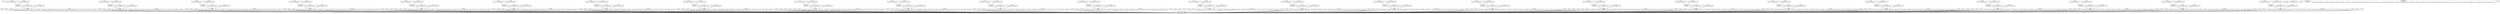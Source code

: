 digraph graphname {
n25870 [shape=box,label="(25870)"];
n25869 [shape=box,label="(25869)\nthis<85191>"];
n25868 [shape=box,label="(25868)"];
n25868 -> n25869;
n25867 [shape=box,label="(25867)"];
n25867 -> n25869;
n25866 [shape=box,label="(25866)"];
n25866 -> n25869;
n25865 [shape=box,label="(25865)\nthis<85174>, tmp<85173>, tmp<85172>, this<22747>, tmp<84866>"];
n25865 -> n25869;
n25864 [shape=box,label="(25864)\ntmp<85177>"];
n25864 -> n25865;
n25863 [shape=box,label="(25863)\ntmp<85178>, tmp<84867>"];
n25863 -> n25864;
n25862 [shape=box,label="(25862)\ntmp<85176>, tmp<84867>"];
n25862 -> n25864;
n25861 [shape=box,label="(25861)\ntmp<85175>, tmp<84869>"];
n25861 -> n25865;
n25860 [shape=box,label="(25860)\ntmp<85171>, tmp<84867>"];
n25860 -> n25865;
n25859 [shape=box,label="(25859)\ntmp<85170>, this<85169>, this<85168>, Value<85167>, tmp<85166>, tmp<84868>, this<22747>, this<22747>, Value<22890>, tmp<84865>"];
n25859 -> n25869;
n25858 [shape=box,label="(25858)"];
n25858 -> n25869;
n25857 [shape=box,label="(25857)"];
n25857 -> n25869;
n25856 [shape=box,label="(25856)"];
n25856 -> n25869;
n25855 [shape=box,label="(25855)\nthis<85165>, tmp<85164>, this<22747>"];
n25855 -> n25869;
n25854 [shape=box,label="(25854)\ntmp<85181>"];
n25854 -> n25855;
n25853 [shape=box,label="(25853)\ntmp<85182>, tmp<84862>"];
n25853 -> n25854;
n25852 [shape=box,label="(25852)\ntmp<85180>, tmp<84862>"];
n25852 -> n25854;
n25851 [shape=box,label="(25851)\ntmp<85179>, tmp<84864>"];
n25851 -> n25855;
n25850 [shape=box,label="(25850)\ntmp<85163>, tmp<84862>"];
n25850 -> n25855;
n25849 [shape=box,label="(25849)\ntmp<85162>, this<85161>, this<85160>, Value<85159>, tmp<85158>, tmp<84863>, this<22747>, this<22747>, Value<22889>, tmp<84861>"];
n25849 -> n25869;
n25848 [shape=box,label="(25848)"];
n25848 -> n25869;
n25847 [shape=box,label="(25847)"];
n25847 -> n25869;
n25846 [shape=box,label="(25846)"];
n25846 -> n25869;
n25845 [shape=box,label="(25845)\nthis<85157>, tmp<85156>, tmp<85155>, this<22747>, tmp<84857>"];
n25845 -> n25869;
n25844 [shape=box,label="(25844)\ntmp<85185>"];
n25844 -> n25845;
n25843 [shape=box,label="(25843)\ntmp<85186>, tmp<84858>"];
n25843 -> n25844;
n25842 [shape=box,label="(25842)\ntmp<85184>, tmp<84858>"];
n25842 -> n25844;
n25841 [shape=box,label="(25841)\ntmp<85183>, tmp<84860>"];
n25841 -> n25845;
n25840 [shape=box,label="(25840)\ntmp<85154>, tmp<84858>"];
n25840 -> n25845;
n25839 [shape=box,label="(25839)\ntmp<85153>, this<85152>, this<85151>, Value<85150>, tmp<85149>, tmp<84859>, this<22747>, this<22747>, Value<22888>, tmp<84856>"];
n25839 -> n25869;
n25838 [shape=box,label="(25838)"];
n25838 -> n25869;
n25837 [shape=box,label="(25837)"];
n25837 -> n25869;
n25836 [shape=box,label="(25836)"];
n25836 -> n25869;
n25835 [shape=box,label="(25835)\nthis<85148>, tmp<85147>, tmp<85146>, this<22747>, tmp<84852>"];
n25835 -> n25869;
n25834 [shape=box,label="(25834)\ntmp<85189>"];
n25834 -> n25835;
n25833 [shape=box,label="(25833)\ntmp<85190>, tmp<84853>"];
n25833 -> n25834;
n25832 [shape=box,label="(25832)\ntmp<85188>, tmp<84853>"];
n25832 -> n25834;
n25831 [shape=box,label="(25831)\ntmp<85187>, tmp<84855>"];
n25831 -> n25835;
n25830 [shape=box,label="(25830)\ntmp<85145>, tmp<84853>"];
n25830 -> n25835;
n25829 [shape=box,label="(25829)\ntmp<85144>, this<85143>, this<85142>, Value<85141>, tmp<85140>, tmp<84854>, this<22747>, this<22747>, Value<22887>, tmp<84851>"];
n25829 -> n25869;
n25828 [shape=box,label="(25828)"];
n25828 -> n25869;
n25827 [shape=box,label="(25827)"];
n25827 -> n25869;
n25826 [shape=box,label="(25826)"];
n25826 -> n25869;
n25825 [shape=box,label="(25825)"];
n25825 -> n25869;
n25824 [shape=box,label="(25824)"];
n25824 -> n25869;
n25823 [shape=box,label="(25823)"];
n25823 -> n25869;
n25822 [shape=box,label="(25822)\nthis<85123>, tmp<85122>, tmp<85121>, this<22747>, tmp<84847>"];
n25822 -> n25869;
n25821 [shape=box,label="(25821)\ntmp<85126>"];
n25821 -> n25822;
n25820 [shape=box,label="(25820)\ntmp<85127>, tmp<84848>"];
n25820 -> n25821;
n25819 [shape=box,label="(25819)\ntmp<85125>, tmp<84848>"];
n25819 -> n25821;
n25818 [shape=box,label="(25818)\ntmp<85124>, tmp<84850>"];
n25818 -> n25822;
n25817 [shape=box,label="(25817)\ntmp<85120>, tmp<84848>"];
n25817 -> n25822;
n25816 [shape=box,label="(25816)\ntmp<85119>, this<85118>, this<85117>, Value<85116>, tmp<85115>, tmp<84849>, this<22747>, this<22747>, Value<22886>, tmp<84846>"];
n25816 -> n25869;
n25815 [shape=box,label="(25815)"];
n25815 -> n25869;
n25814 [shape=box,label="(25814)"];
n25814 -> n25869;
n25813 [shape=box,label="(25813)"];
n25813 -> n25869;
n25812 [shape=box,label="(25812)\nthis<85114>, tmp<85113>, this<22747>"];
n25812 -> n25869;
n25811 [shape=box,label="(25811)\ntmp<85130>"];
n25811 -> n25812;
n25810 [shape=box,label="(25810)\ntmp<85131>, tmp<84843>"];
n25810 -> n25811;
n25809 [shape=box,label="(25809)\ntmp<85129>, tmp<84843>"];
n25809 -> n25811;
n25808 [shape=box,label="(25808)\ntmp<85128>, tmp<84845>"];
n25808 -> n25812;
n25807 [shape=box,label="(25807)\ntmp<85112>, tmp<84843>"];
n25807 -> n25812;
n25806 [shape=box,label="(25806)\ntmp<85111>, this<85110>, this<85109>, Value<85108>, tmp<85107>, tmp<84844>, this<22747>, this<22747>, Value<22885>, tmp<84842>"];
n25806 -> n25869;
n25805 [shape=box,label="(25805)"];
n25805 -> n25869;
n25804 [shape=box,label="(25804)"];
n25804 -> n25869;
n25803 [shape=box,label="(25803)"];
n25803 -> n25869;
n25802 [shape=box,label="(25802)\nthis<85106>, tmp<85105>, tmp<85104>, this<22747>, tmp<84838>"];
n25802 -> n25869;
n25801 [shape=box,label="(25801)\ntmp<85134>"];
n25801 -> n25802;
n25800 [shape=box,label="(25800)\ntmp<85135>, tmp<84839>"];
n25800 -> n25801;
n25799 [shape=box,label="(25799)\ntmp<85133>, tmp<84839>"];
n25799 -> n25801;
n25798 [shape=box,label="(25798)\ntmp<85132>, tmp<84841>"];
n25798 -> n25802;
n25797 [shape=box,label="(25797)\ntmp<85103>, tmp<84839>"];
n25797 -> n25802;
n25796 [shape=box,label="(25796)\ntmp<85102>, this<85101>, this<85100>, Value<85099>, tmp<85098>, tmp<84840>, this<22747>, this<22747>, Value<22884>, tmp<84837>"];
n25796 -> n25869;
n25795 [shape=box,label="(25795)"];
n25795 -> n25869;
n25794 [shape=box,label="(25794)"];
n25794 -> n25869;
n25793 [shape=box,label="(25793)"];
n25793 -> n25869;
n25792 [shape=box,label="(25792)\nthis<85097>, tmp<85096>, tmp<85095>, this<22747>, tmp<84833>"];
n25792 -> n25869;
n25791 [shape=box,label="(25791)\ntmp<85138>"];
n25791 -> n25792;
n25790 [shape=box,label="(25790)\ntmp<85139>, tmp<84834>"];
n25790 -> n25791;
n25789 [shape=box,label="(25789)\ntmp<85137>, tmp<84834>"];
n25789 -> n25791;
n25788 [shape=box,label="(25788)\ntmp<85136>, tmp<84836>"];
n25788 -> n25792;
n25787 [shape=box,label="(25787)\ntmp<85094>, tmp<84834>"];
n25787 -> n25792;
n25786 [shape=box,label="(25786)\ntmp<85093>, this<85092>, this<85091>, Value<85090>, tmp<85089>, tmp<84835>, this<22747>, this<22747>, Value<22883>, tmp<84832>"];
n25786 -> n25869;
n25785 [shape=box,label="(25785)"];
n25785 -> n25869;
n25784 [shape=box,label="(25784)"];
n25784 -> n25869;
n25783 [shape=box,label="(25783)"];
n25783 -> n25869;
n25782 [shape=box,label="(25782)"];
n25782 -> n25869;
n25781 [shape=box,label="(25781)"];
n25781 -> n25869;
n25780 [shape=box,label="(25780)"];
n25780 -> n25869;
n25779 [shape=box,label="(25779)\nthis<85072>, tmp<85071>, tmp<85070>, this<22747>, tmp<84828>"];
n25779 -> n25869;
n25778 [shape=box,label="(25778)\ntmp<85075>"];
n25778 -> n25779;
n25777 [shape=box,label="(25777)\ntmp<85076>, tmp<84829>"];
n25777 -> n25778;
n25776 [shape=box,label="(25776)\ntmp<85074>, tmp<84829>"];
n25776 -> n25778;
n25775 [shape=box,label="(25775)\ntmp<85073>, tmp<84831>"];
n25775 -> n25779;
n25774 [shape=box,label="(25774)\ntmp<85069>, tmp<84829>"];
n25774 -> n25779;
n25773 [shape=box,label="(25773)\ntmp<85068>, this<85067>, this<85066>, Value<85065>, tmp<85064>, tmp<84830>, this<22747>, this<22747>, Value<22882>, tmp<84827>"];
n25773 -> n25869;
n25772 [shape=box,label="(25772)"];
n25772 -> n25869;
n25771 [shape=box,label="(25771)"];
n25771 -> n25869;
n25770 [shape=box,label="(25770)"];
n25770 -> n25869;
n25769 [shape=box,label="(25769)\nthis<85063>, tmp<85062>, this<22747>"];
n25769 -> n25869;
n25768 [shape=box,label="(25768)\ntmp<85079>"];
n25768 -> n25769;
n25767 [shape=box,label="(25767)\ntmp<85080>, tmp<84824>"];
n25767 -> n25768;
n25766 [shape=box,label="(25766)\ntmp<85078>, tmp<84824>"];
n25766 -> n25768;
n25765 [shape=box,label="(25765)\ntmp<85077>, tmp<84826>"];
n25765 -> n25769;
n25764 [shape=box,label="(25764)\ntmp<85061>, tmp<84824>"];
n25764 -> n25769;
n25763 [shape=box,label="(25763)\ntmp<85060>, this<85059>, this<85058>, Value<85057>, tmp<85056>, tmp<84825>, this<22747>, this<22747>, Value<22881>, tmp<84823>"];
n25763 -> n25869;
n25762 [shape=box,label="(25762)"];
n25762 -> n25869;
n25761 [shape=box,label="(25761)"];
n25761 -> n25869;
n25760 [shape=box,label="(25760)"];
n25760 -> n25869;
n25759 [shape=box,label="(25759)\nthis<85055>, tmp<85054>, tmp<85053>, this<22747>, tmp<84819>"];
n25759 -> n25869;
n25758 [shape=box,label="(25758)\ntmp<85083>"];
n25758 -> n25759;
n25757 [shape=box,label="(25757)\ntmp<85084>, tmp<84820>"];
n25757 -> n25758;
n25756 [shape=box,label="(25756)\ntmp<85082>, tmp<84820>"];
n25756 -> n25758;
n25755 [shape=box,label="(25755)\ntmp<85081>, tmp<84822>"];
n25755 -> n25759;
n25754 [shape=box,label="(25754)\ntmp<85052>, tmp<84820>"];
n25754 -> n25759;
n25753 [shape=box,label="(25753)\ntmp<85051>, this<85050>, this<85049>, Value<85048>, tmp<85047>, tmp<84821>, this<22747>, this<22747>, Value<22880>, tmp<84818>"];
n25753 -> n25869;
n25752 [shape=box,label="(25752)"];
n25752 -> n25869;
n25751 [shape=box,label="(25751)"];
n25751 -> n25869;
n25750 [shape=box,label="(25750)"];
n25750 -> n25869;
n25749 [shape=box,label="(25749)\nthis<85046>, tmp<85045>, tmp<85044>, this<22747>, tmp<84814>"];
n25749 -> n25869;
n25748 [shape=box,label="(25748)\ntmp<85087>"];
n25748 -> n25749;
n25747 [shape=box,label="(25747)\ntmp<85088>, tmp<84815>"];
n25747 -> n25748;
n25746 [shape=box,label="(25746)\ntmp<85086>, tmp<84815>"];
n25746 -> n25748;
n25745 [shape=box,label="(25745)\ntmp<85085>, tmp<84817>"];
n25745 -> n25749;
n25744 [shape=box,label="(25744)\ntmp<85043>, tmp<84815>"];
n25744 -> n25749;
n25743 [shape=box,label="(25743)\ntmp<85042>, this<85041>, this<85040>, Value<85039>, tmp<85038>, tmp<84816>, this<22747>, this<22747>, Value<22879>, tmp<84813>"];
n25743 -> n25869;
n25742 [shape=box,label="(25742)"];
n25742 -> n25869;
n25741 [shape=box,label="(25741)"];
n25741 -> n25869;
n25740 [shape=box,label="(25740)"];
n25740 -> n25869;
n25739 [shape=box,label="(25739)"];
n25739 -> n25869;
n25738 [shape=box,label="(25738)"];
n25738 -> n25869;
n25737 [shape=box,label="(25737)"];
n25737 -> n25869;
n25736 [shape=box,label="(25736)\nthis<85021>, tmp<85020>, tmp<85019>, this<22747>, tmp<84809>"];
n25736 -> n25869;
n25735 [shape=box,label="(25735)\ntmp<85024>"];
n25735 -> n25736;
n25734 [shape=box,label="(25734)\ntmp<85025>, tmp<84810>"];
n25734 -> n25735;
n25733 [shape=box,label="(25733)\ntmp<85023>, tmp<84810>"];
n25733 -> n25735;
n25732 [shape=box,label="(25732)\ntmp<85022>, tmp<84812>"];
n25732 -> n25736;
n25731 [shape=box,label="(25731)\ntmp<85018>, tmp<84810>"];
n25731 -> n25736;
n25730 [shape=box,label="(25730)\ntmp<85017>, this<85016>, this<85015>, Value<85014>, tmp<85013>, tmp<84811>, this<22747>, this<22747>, Value<22878>, tmp<84808>"];
n25730 -> n25869;
n25729 [shape=box,label="(25729)"];
n25729 -> n25869;
n25728 [shape=box,label="(25728)"];
n25728 -> n25869;
n25727 [shape=box,label="(25727)"];
n25727 -> n25869;
n25726 [shape=box,label="(25726)\nthis<85012>, tmp<85011>, this<22747>"];
n25726 -> n25869;
n25725 [shape=box,label="(25725)\ntmp<85028>"];
n25725 -> n25726;
n25724 [shape=box,label="(25724)\ntmp<85029>, tmp<84805>"];
n25724 -> n25725;
n25723 [shape=box,label="(25723)\ntmp<85027>, tmp<84805>"];
n25723 -> n25725;
n25722 [shape=box,label="(25722)\ntmp<85026>, tmp<84807>"];
n25722 -> n25726;
n25721 [shape=box,label="(25721)\ntmp<85010>, tmp<84805>"];
n25721 -> n25726;
n25720 [shape=box,label="(25720)\ntmp<85009>, this<85008>, this<85007>, Value<85006>, tmp<85005>, tmp<84806>, this<22747>, this<22747>, Value<22877>, tmp<84804>"];
n25720 -> n25869;
n25719 [shape=box,label="(25719)"];
n25719 -> n25869;
n25718 [shape=box,label="(25718)"];
n25718 -> n25869;
n25717 [shape=box,label="(25717)"];
n25717 -> n25869;
n25716 [shape=box,label="(25716)\nthis<85004>, tmp<85003>, tmp<85002>, this<22747>, tmp<84800>"];
n25716 -> n25869;
n25715 [shape=box,label="(25715)\ntmp<85032>"];
n25715 -> n25716;
n25714 [shape=box,label="(25714)\ntmp<85033>, tmp<84801>"];
n25714 -> n25715;
n25713 [shape=box,label="(25713)\ntmp<85031>, tmp<84801>"];
n25713 -> n25715;
n25712 [shape=box,label="(25712)\ntmp<85030>, tmp<84803>"];
n25712 -> n25716;
n25711 [shape=box,label="(25711)\ntmp<85001>, tmp<84801>"];
n25711 -> n25716;
n25710 [shape=box,label="(25710)\ntmp<85000>, this<84999>, this<84998>, Value<84997>, tmp<84996>, tmp<84802>, this<22747>, this<22747>, Value<22876>, tmp<84799>"];
n25710 -> n25869;
n25709 [shape=box,label="(25709)"];
n25709 -> n25869;
n25708 [shape=box,label="(25708)"];
n25708 -> n25869;
n25707 [shape=box,label="(25707)"];
n25707 -> n25869;
n25706 [shape=box,label="(25706)\nthis<84995>, tmp<84994>, tmp<84993>, this<22747>, tmp<84795>"];
n25706 -> n25869;
n25705 [shape=box,label="(25705)\ntmp<85036>"];
n25705 -> n25706;
n25704 [shape=box,label="(25704)\ntmp<85037>, tmp<84796>"];
n25704 -> n25705;
n25703 [shape=box,label="(25703)\ntmp<85035>, tmp<84796>"];
n25703 -> n25705;
n25702 [shape=box,label="(25702)\ntmp<85034>, tmp<84798>"];
n25702 -> n25706;
n25701 [shape=box,label="(25701)\ntmp<84992>, tmp<84796>"];
n25701 -> n25706;
n25700 [shape=box,label="(25700)\ntmp<84991>, this<84990>, this<84989>, Value<84988>, tmp<84987>, tmp<84797>, this<22747>, this<22747>, Value<22875>, tmp<84794>"];
n25700 -> n25869;
n25699 [shape=box,label="(25699)"];
n25699 -> n25869;
n25698 [shape=box,label="(25698)"];
n25698 -> n25869;
n25697 [shape=box,label="(25697)"];
n25697 -> n25869;
n25696 [shape=box,label="(25696)"];
n25696 -> n25869;
n25695 [shape=box,label="(25695)"];
n25695 -> n25869;
n25694 [shape=box,label="(25694)"];
n25694 -> n25869;
n25693 [shape=box,label="(25693)\nthis<84970>, tmp<84969>, tmp<84968>, this<22747>, tmp<84790>"];
n25693 -> n25869;
n25692 [shape=box,label="(25692)\ntmp<84973>"];
n25692 -> n25693;
n25691 [shape=box,label="(25691)\ntmp<84974>, tmp<84791>"];
n25691 -> n25692;
n25690 [shape=box,label="(25690)\ntmp<84972>, tmp<84791>"];
n25690 -> n25692;
n25689 [shape=box,label="(25689)\ntmp<84971>, tmp<84793>"];
n25689 -> n25693;
n25688 [shape=box,label="(25688)\ntmp<84967>, tmp<84791>"];
n25688 -> n25693;
n25687 [shape=box,label="(25687)\ntmp<84966>, this<84965>, this<84964>, Value<84963>, tmp<84962>, tmp<84792>, this<22747>, this<22747>, Value<22874>, tmp<84789>"];
n25687 -> n25869;
n25686 [shape=box,label="(25686)"];
n25686 -> n25869;
n25685 [shape=box,label="(25685)"];
n25685 -> n25869;
n25684 [shape=box,label="(25684)"];
n25684 -> n25869;
n25683 [shape=box,label="(25683)\nthis<84961>, tmp<84960>, this<22747>"];
n25683 -> n25869;
n25682 [shape=box,label="(25682)\ntmp<84977>"];
n25682 -> n25683;
n25681 [shape=box,label="(25681)\ntmp<84978>, tmp<84786>"];
n25681 -> n25682;
n25680 [shape=box,label="(25680)\ntmp<84976>, tmp<84786>"];
n25680 -> n25682;
n25679 [shape=box,label="(25679)\ntmp<84975>, tmp<84788>"];
n25679 -> n25683;
n25678 [shape=box,label="(25678)\ntmp<84959>, tmp<84786>"];
n25678 -> n25683;
n25677 [shape=box,label="(25677)\ntmp<84958>, this<84957>, this<84956>, Value<84955>, tmp<84954>, tmp<84787>, this<22747>, this<22747>, Value<22873>, tmp<84785>"];
n25677 -> n25869;
n25676 [shape=box,label="(25676)"];
n25676 -> n25869;
n25675 [shape=box,label="(25675)"];
n25675 -> n25869;
n25674 [shape=box,label="(25674)"];
n25674 -> n25869;
n25673 [shape=box,label="(25673)\nthis<84953>, tmp<84952>, tmp<84951>, this<22747>, tmp<84781>"];
n25673 -> n25869;
n25672 [shape=box,label="(25672)\ntmp<84981>"];
n25672 -> n25673;
n25671 [shape=box,label="(25671)\ntmp<84982>, tmp<84782>"];
n25671 -> n25672;
n25670 [shape=box,label="(25670)\ntmp<84980>, tmp<84782>"];
n25670 -> n25672;
n25669 [shape=box,label="(25669)\ntmp<84979>, tmp<84784>"];
n25669 -> n25673;
n25668 [shape=box,label="(25668)\ntmp<84950>, tmp<84782>"];
n25668 -> n25673;
n25667 [shape=box,label="(25667)\ntmp<84949>, this<84948>, this<84947>, Value<84946>, tmp<84945>, tmp<84783>, this<22747>, this<22747>, Value<22872>, tmp<84780>"];
n25667 -> n25869;
n25666 [shape=box,label="(25666)"];
n25666 -> n25869;
n25665 [shape=box,label="(25665)"];
n25665 -> n25869;
n25664 [shape=box,label="(25664)"];
n25664 -> n25869;
n25663 [shape=box,label="(25663)\nthis<84944>, tmp<84943>, tmp<84942>, this<22747>, tmp<84776>"];
n25663 -> n25869;
n25662 [shape=box,label="(25662)\ntmp<84985>"];
n25662 -> n25663;
n25661 [shape=box,label="(25661)\ntmp<84986>, tmp<84777>"];
n25661 -> n25662;
n25660 [shape=box,label="(25660)\ntmp<84984>, tmp<84777>"];
n25660 -> n25662;
n25659 [shape=box,label="(25659)\ntmp<84983>, tmp<84779>"];
n25659 -> n25663;
n25658 [shape=box,label="(25658)\ntmp<84941>, tmp<84777>"];
n25658 -> n25663;
n25657 [shape=box,label="(25657)\ntmp<84940>, this<84939>, this<84938>, Value<84937>, tmp<84936>, tmp<84778>, this<22747>, this<22747>, Value<22871>, tmp<84775>"];
n25657 -> n25869;
n25656 [shape=box,label="(25656)"];
n25656 -> n25869;
n25655 [shape=box,label="(25655)"];
n25655 -> n25869;
n25654 [shape=box,label="(25654)"];
n25654 -> n25869;
n25653 [shape=box,label="(25653)"];
n25653 -> n25869;
n25652 [shape=box,label="(25652)"];
n25652 -> n25869;
n25651 [shape=box,label="(25651)"];
n25651 -> n25869;
n25650 [shape=box,label="(25650)\nthis<84919>, tmp<84918>, tmp<84917>, this<22747>, tmp<84771>"];
n25650 -> n25869;
n25649 [shape=box,label="(25649)\ntmp<84922>"];
n25649 -> n25650;
n25648 [shape=box,label="(25648)\ntmp<84923>, tmp<84772>"];
n25648 -> n25649;
n25647 [shape=box,label="(25647)\ntmp<84921>, tmp<84772>"];
n25647 -> n25649;
n25646 [shape=box,label="(25646)\ntmp<84920>, tmp<84774>"];
n25646 -> n25650;
n25645 [shape=box,label="(25645)\ntmp<84916>, tmp<84772>"];
n25645 -> n25650;
n25644 [shape=box,label="(25644)\ntmp<84915>, this<84914>, this<84913>, Value<84912>, tmp<84911>, tmp<84773>, this<22747>, this<22747>, Value<22870>, tmp<84770>"];
n25644 -> n25869;
n25643 [shape=box,label="(25643)"];
n25643 -> n25869;
n25642 [shape=box,label="(25642)"];
n25642 -> n25869;
n25641 [shape=box,label="(25641)"];
n25641 -> n25869;
n25640 [shape=box,label="(25640)\nthis<84910>, tmp<84909>, this<22747>"];
n25640 -> n25869;
n25639 [shape=box,label="(25639)\ntmp<84926>"];
n25639 -> n25640;
n25638 [shape=box,label="(25638)\ntmp<84927>, tmp<84767>"];
n25638 -> n25639;
n25637 [shape=box,label="(25637)\ntmp<84925>, tmp<84767>"];
n25637 -> n25639;
n25636 [shape=box,label="(25636)\ntmp<84924>, tmp<84769>"];
n25636 -> n25640;
n25635 [shape=box,label="(25635)\ntmp<84908>, tmp<84767>"];
n25635 -> n25640;
n25634 [shape=box,label="(25634)\ntmp<84907>, this<84906>, this<84905>, Value<84904>, tmp<84903>, tmp<84768>, this<22747>, this<22747>, Value<22869>, tmp<84766>"];
n25634 -> n25869;
n25633 [shape=box,label="(25633)"];
n25633 -> n25869;
n25632 [shape=box,label="(25632)"];
n25632 -> n25869;
n25631 [shape=box,label="(25631)"];
n25631 -> n25869;
n25630 [shape=box,label="(25630)\nthis<84902>, tmp<84901>, tmp<84900>, this<22747>, tmp<84762>"];
n25630 -> n25869;
n25629 [shape=box,label="(25629)\ntmp<84930>"];
n25629 -> n25630;
n25628 [shape=box,label="(25628)\ntmp<84931>, tmp<84763>"];
n25628 -> n25629;
n25627 [shape=box,label="(25627)\ntmp<84929>, tmp<84763>"];
n25627 -> n25629;
n25626 [shape=box,label="(25626)\ntmp<84928>, tmp<84765>"];
n25626 -> n25630;
n25625 [shape=box,label="(25625)\ntmp<84899>, tmp<84763>"];
n25625 -> n25630;
n25624 [shape=box,label="(25624)\ntmp<84898>, this<84897>, this<84896>, Value<84895>, tmp<84894>, tmp<84764>, this<22747>, this<22747>, Value<22868>, tmp<84761>"];
n25624 -> n25869;
n25623 [shape=box,label="(25623)"];
n25623 -> n25869;
n25622 [shape=box,label="(25622)"];
n25622 -> n25869;
n25621 [shape=box,label="(25621)"];
n25621 -> n25869;
n25620 [shape=box,label="(25620)\nthis<84893>, tmp<84892>, tmp<84891>, this<22747>, tmp<84757>"];
n25620 -> n25869;
n25619 [shape=box,label="(25619)\ntmp<84934>"];
n25619 -> n25620;
n25618 [shape=box,label="(25618)\ntmp<84935>, tmp<84758>"];
n25618 -> n25619;
n25617 [shape=box,label="(25617)\ntmp<84933>, tmp<84758>"];
n25617 -> n25619;
n25616 [shape=box,label="(25616)\ntmp<84932>, tmp<84760>"];
n25616 -> n25620;
n25615 [shape=box,label="(25615)\ntmp<84890>, tmp<84758>"];
n25615 -> n25620;
n25614 [shape=box,label="(25614)\ntmp<84889>, this<84888>, this<84887>, Value<84886>, tmp<84885>, tmp<84759>, this<22747>, this<22747>, Value<22867>, tmp<84756>"];
n25614 -> n25869;
n25613 [shape=box,label="(25613)"];
n25613 -> n25869;
n25612 [shape=box,label="(25612)"];
n25612 -> n25869;
n25611 [shape=box,label="(25611)"];
n25611 -> n25869;
n25610 [shape=box,label="(25610)\ntmp<84884>, `<84883>, tmp<84755>, `<22866>"];
n25609 [shape=box,label="<function-end>
(25609)"];
n25608 [shape=box,label="<function-begin>
(25608)\nChroma<84882>, mid<84881>, tmp<84880>, tmp<84879>, tmp<84878>, tmp<84877>, tmp<84876>, hueD<84875>, Hue<84874>, Chroma<84873>, Hue<84872>, match<84871>, chroma<84870>, Chroma<22861>, mid<22865>, tmp<84750>, tmp<84751>, tmp<84752>, tmp<84753>, tmp<84754>, hueD<22864>, Hue<22859>, Chroma<22861>, Hue<22859>, match<22753>, chroma<22752>, Alpha<22751>, Brightness<22750>, Saturation<22749>, Hue<22748>, this<22747>"];
n1 [shape=box,label="<root>
(1)"];
}
